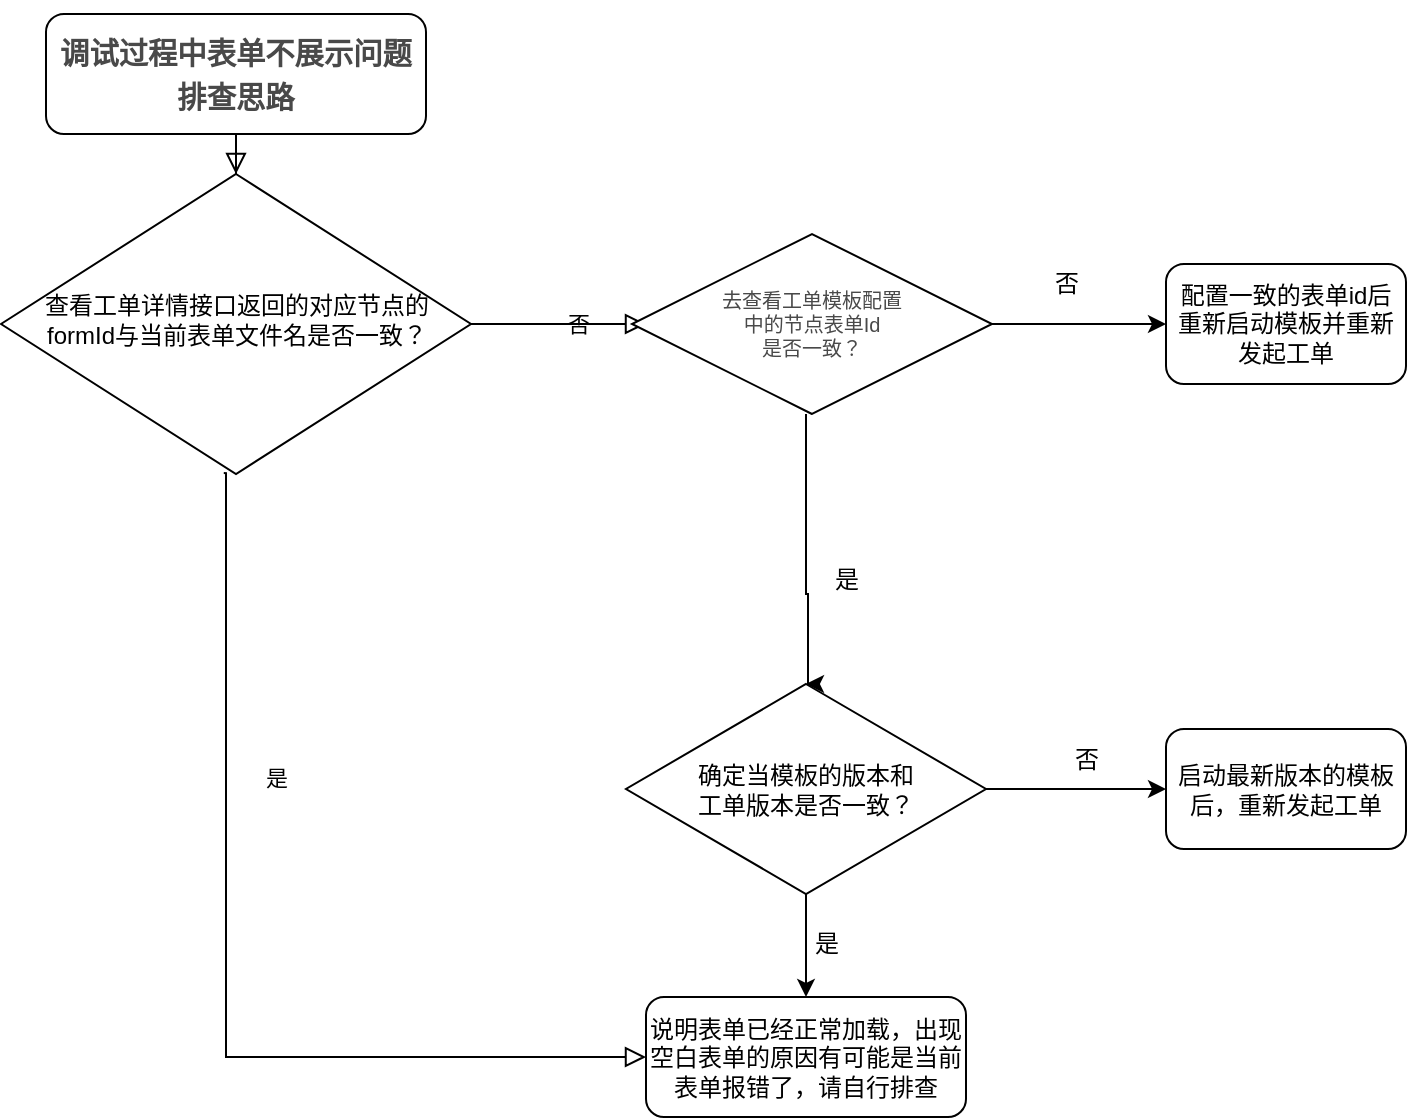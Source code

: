 <mxfile version="22.1.11" type="github">
  <diagram id="C5RBs43oDa-KdzZeNtuy" name="Page-1">
    <mxGraphModel dx="954" dy="610" grid="1" gridSize="10" guides="1" tooltips="1" connect="1" arrows="1" fold="1" page="1" pageScale="1" pageWidth="1200" pageHeight="1920" math="0" shadow="0">
      <root>
        <mxCell id="WIyWlLk6GJQsqaUBKTNV-0" />
        <mxCell id="WIyWlLk6GJQsqaUBKTNV-1" parent="WIyWlLk6GJQsqaUBKTNV-0" />
        <mxCell id="WIyWlLk6GJQsqaUBKTNV-2" value="" style="rounded=0;html=1;jettySize=auto;orthogonalLoop=1;fontSize=11;endArrow=block;endFill=0;endSize=8;strokeWidth=1;shadow=0;labelBackgroundColor=none;edgeStyle=orthogonalEdgeStyle;" parent="WIyWlLk6GJQsqaUBKTNV-1" source="WIyWlLk6GJQsqaUBKTNV-3" target="WIyWlLk6GJQsqaUBKTNV-6" edge="1">
          <mxGeometry relative="1" as="geometry" />
        </mxCell>
        <mxCell id="WIyWlLk6GJQsqaUBKTNV-3" value="&lt;h2&gt;&lt;font color=&quot;#494949&quot;&gt;&lt;span style=&quot;font-size: 14.667px;&quot;&gt;调试过程中表单不展示问题排查思路&lt;/span&gt;&lt;/font&gt;&lt;/h2&gt;" style="rounded=1;whiteSpace=wrap;html=1;fontSize=12;glass=0;strokeWidth=1;shadow=0;" parent="WIyWlLk6GJQsqaUBKTNV-1" vertex="1">
          <mxGeometry x="160" y="80" width="190" height="60" as="geometry" />
        </mxCell>
        <mxCell id="WIyWlLk6GJQsqaUBKTNV-4" value="是" style="rounded=0;html=1;jettySize=auto;orthogonalLoop=1;fontSize=11;endArrow=block;endFill=0;endSize=8;strokeWidth=1;shadow=0;labelBackgroundColor=none;edgeStyle=orthogonalEdgeStyle;entryX=0;entryY=0.5;entryDx=0;entryDy=0;exitX=0.474;exitY=0.997;exitDx=0;exitDy=0;exitPerimeter=0;" parent="WIyWlLk6GJQsqaUBKTNV-1" source="WIyWlLk6GJQsqaUBKTNV-6" target="43ogsUvfL_x73OrtT0J1-16" edge="1">
          <mxGeometry x="-0.39" y="25" relative="1" as="geometry">
            <mxPoint as="offset" />
            <mxPoint x="220" y="305" as="sourcePoint" />
            <mxPoint x="425" y="596.5" as="targetPoint" />
            <Array as="points">
              <mxPoint x="250" y="310" />
              <mxPoint x="250" y="602" />
            </Array>
          </mxGeometry>
        </mxCell>
        <mxCell id="WIyWlLk6GJQsqaUBKTNV-5" value="否&lt;br&gt;" style="edgeStyle=orthogonalEdgeStyle;rounded=0;html=1;jettySize=auto;orthogonalLoop=1;fontSize=11;endArrow=block;endFill=0;endSize=8;strokeWidth=1;shadow=0;labelBackgroundColor=none;" parent="WIyWlLk6GJQsqaUBKTNV-1" source="WIyWlLk6GJQsqaUBKTNV-6" edge="1">
          <mxGeometry y="10" relative="1" as="geometry">
            <mxPoint as="offset" />
            <mxPoint x="460" y="235" as="targetPoint" />
          </mxGeometry>
        </mxCell>
        <mxCell id="WIyWlLk6GJQsqaUBKTNV-6" value="&lt;p&gt;查看工单详情接口返回的对应节点的formId与当前表单文件名是否一致？&lt;/p&gt;" style="rhombus;whiteSpace=wrap;html=1;shadow=0;fontFamily=Helvetica;fontSize=12;align=center;strokeWidth=1;spacing=6;spacingTop=-4;" parent="WIyWlLk6GJQsqaUBKTNV-1" vertex="1">
          <mxGeometry x="137.5" y="160" width="235" height="150" as="geometry" />
        </mxCell>
        <mxCell id="43ogsUvfL_x73OrtT0J1-5" value="" style="edgeStyle=orthogonalEdgeStyle;rounded=0;orthogonalLoop=1;jettySize=auto;html=1;" edge="1" parent="WIyWlLk6GJQsqaUBKTNV-1">
          <mxGeometry relative="1" as="geometry">
            <mxPoint x="540" y="280" as="sourcePoint" />
            <mxPoint x="540" y="415" as="targetPoint" />
            <Array as="points">
              <mxPoint x="540" y="370" />
              <mxPoint x="541" y="370" />
            </Array>
          </mxGeometry>
        </mxCell>
        <mxCell id="43ogsUvfL_x73OrtT0J1-21" value="" style="edgeStyle=orthogonalEdgeStyle;rounded=0;orthogonalLoop=1;jettySize=auto;html=1;" edge="1" parent="WIyWlLk6GJQsqaUBKTNV-1" source="43ogsUvfL_x73OrtT0J1-0" target="43ogsUvfL_x73OrtT0J1-11">
          <mxGeometry relative="1" as="geometry" />
        </mxCell>
        <mxCell id="43ogsUvfL_x73OrtT0J1-0" value="&lt;h5&gt;&lt;font size=&quot;1&quot; color=&quot;#494949&quot;&gt;&lt;span style=&quot;font-weight: normal;&quot;&gt;去查看工单模板配置&lt;br&gt;中的节点表单Id&lt;br&gt;是否一致？&lt;/span&gt;&lt;/font&gt;&lt;/h5&gt;" style="rhombus;whiteSpace=wrap;html=1;align=center;direction=west;" vertex="1" parent="WIyWlLk6GJQsqaUBKTNV-1">
          <mxGeometry x="453" y="190" width="180" height="90" as="geometry" />
        </mxCell>
        <mxCell id="43ogsUvfL_x73OrtT0J1-1" style="edgeStyle=orthogonalEdgeStyle;rounded=0;orthogonalLoop=1;jettySize=auto;html=1;exitX=0.5;exitY=0;exitDx=0;exitDy=0;" edge="1" parent="WIyWlLk6GJQsqaUBKTNV-1" source="43ogsUvfL_x73OrtT0J1-0" target="43ogsUvfL_x73OrtT0J1-0">
          <mxGeometry relative="1" as="geometry" />
        </mxCell>
        <mxCell id="43ogsUvfL_x73OrtT0J1-6" value="否" style="text;html=1;align=center;verticalAlign=middle;resizable=0;points=[];autosize=1;strokeColor=none;fillColor=none;" vertex="1" parent="WIyWlLk6GJQsqaUBKTNV-1">
          <mxGeometry x="650" y="200" width="40" height="30" as="geometry" />
        </mxCell>
        <mxCell id="43ogsUvfL_x73OrtT0J1-7" value="是" style="text;html=1;align=center;verticalAlign=middle;resizable=0;points=[];autosize=1;strokeColor=none;fillColor=none;" vertex="1" parent="WIyWlLk6GJQsqaUBKTNV-1">
          <mxGeometry x="540" y="348" width="40" height="30" as="geometry" />
        </mxCell>
        <mxCell id="43ogsUvfL_x73OrtT0J1-11" value="配置一致的表单id后&lt;br style=&quot;border-color: var(--border-color);&quot;&gt;重新启动模板并重新发起工单" style="rounded=1;whiteSpace=wrap;html=1;" vertex="1" parent="WIyWlLk6GJQsqaUBKTNV-1">
          <mxGeometry x="720" y="205" width="120" height="60" as="geometry" />
        </mxCell>
        <mxCell id="43ogsUvfL_x73OrtT0J1-15" value="" style="edgeStyle=orthogonalEdgeStyle;rounded=0;orthogonalLoop=1;jettySize=auto;html=1;" edge="1" parent="WIyWlLk6GJQsqaUBKTNV-1" source="43ogsUvfL_x73OrtT0J1-12" target="43ogsUvfL_x73OrtT0J1-14">
          <mxGeometry relative="1" as="geometry" />
        </mxCell>
        <mxCell id="43ogsUvfL_x73OrtT0J1-17" value="" style="edgeStyle=orthogonalEdgeStyle;rounded=0;orthogonalLoop=1;jettySize=auto;html=1;" edge="1" parent="WIyWlLk6GJQsqaUBKTNV-1" source="43ogsUvfL_x73OrtT0J1-12" target="43ogsUvfL_x73OrtT0J1-16">
          <mxGeometry relative="1" as="geometry" />
        </mxCell>
        <mxCell id="43ogsUvfL_x73OrtT0J1-12" value="确定当模板的版本和&lt;br&gt;工单版本是否一致？" style="rhombus;whiteSpace=wrap;html=1;" vertex="1" parent="WIyWlLk6GJQsqaUBKTNV-1">
          <mxGeometry x="450" y="415" width="180" height="105" as="geometry" />
        </mxCell>
        <mxCell id="43ogsUvfL_x73OrtT0J1-13" value="否" style="text;html=1;align=center;verticalAlign=middle;resizable=0;points=[];autosize=1;strokeColor=none;fillColor=none;" vertex="1" parent="WIyWlLk6GJQsqaUBKTNV-1">
          <mxGeometry x="660" y="437.5" width="40" height="30" as="geometry" />
        </mxCell>
        <mxCell id="43ogsUvfL_x73OrtT0J1-14" value="启动最新版本的模板后，重新发起工单" style="rounded=1;whiteSpace=wrap;html=1;" vertex="1" parent="WIyWlLk6GJQsqaUBKTNV-1">
          <mxGeometry x="720" y="437.5" width="120" height="60" as="geometry" />
        </mxCell>
        <mxCell id="43ogsUvfL_x73OrtT0J1-16" value="说明表单已经正常加载，出现空白表单的原因有可能是当前表单报错了，请自行排查" style="rounded=1;whiteSpace=wrap;html=1;" vertex="1" parent="WIyWlLk6GJQsqaUBKTNV-1">
          <mxGeometry x="460" y="571.5" width="160" height="60" as="geometry" />
        </mxCell>
        <mxCell id="43ogsUvfL_x73OrtT0J1-18" value="是" style="text;html=1;align=center;verticalAlign=middle;resizable=0;points=[];autosize=1;strokeColor=none;fillColor=none;" vertex="1" parent="WIyWlLk6GJQsqaUBKTNV-1">
          <mxGeometry x="530" y="530" width="40" height="30" as="geometry" />
        </mxCell>
      </root>
    </mxGraphModel>
  </diagram>
</mxfile>
